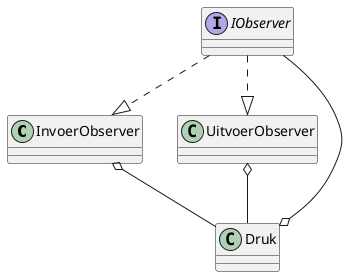 @startuml Drukmeter
skinparam ClassAttributeIconSize 0

class InvoerObserver{

}

class UitvoerObserver{

}

interface IObserver{

}

class Druk {

}

InvoerObserver <|.up. IObserver
UitvoerObserver <|.up. IObserver
InvoerObserver o-- Druk
UitvoerObserver o-- Druk

IObserver --o Druk


@enduml
